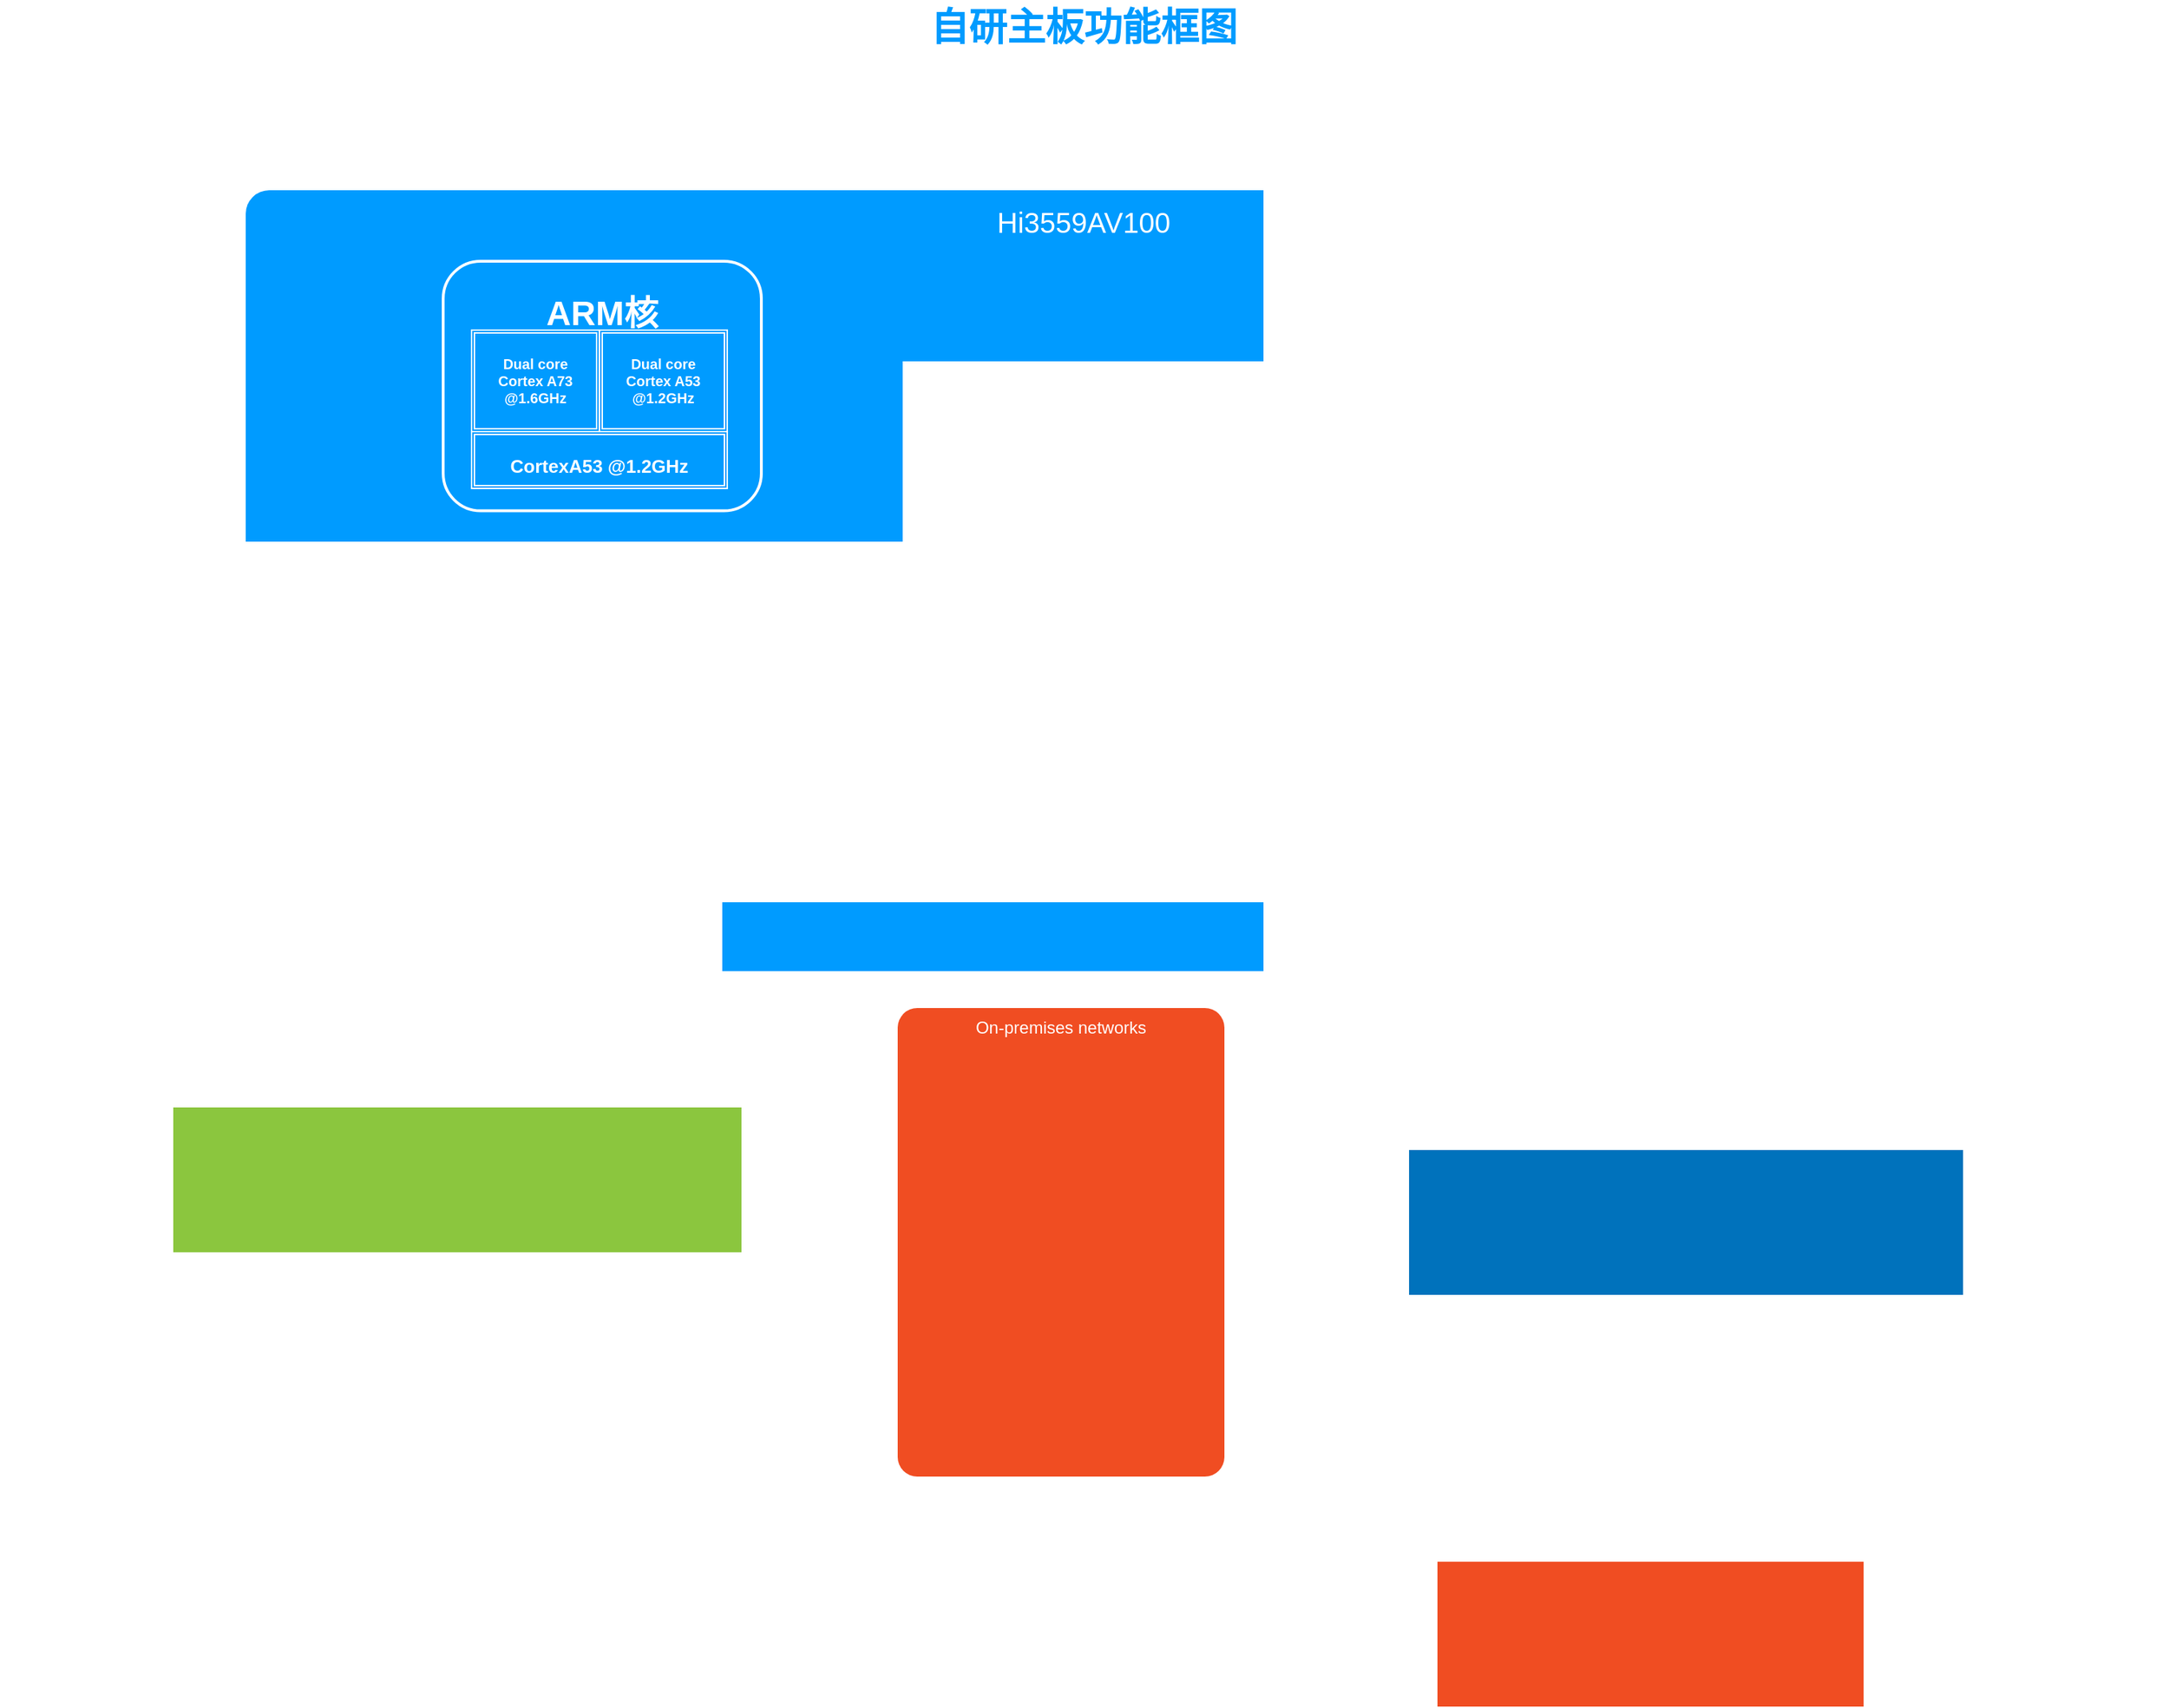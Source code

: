 <mxfile version="13.1.2" type="github">
  <diagram name="Page-1" id="7a6c530e-6e37-e111-ec74-82921da8cc10">
    <mxGraphModel dx="1673" dy="896" grid="1" gridSize="10" guides="1" tooltips="1" connect="1" arrows="1" fold="1" page="1" pageScale="1.5" pageWidth="1169" pageHeight="826" background="none" math="0" shadow="0">
      <root>
        <mxCell id="0" style=";html=1;" />
        <mxCell id="1" style=";html=1;" parent="0" />
        <mxCell id="23046e2b9bb16c14-116" value="Hi3559AV100" style="whiteSpace=wrap;html=1;rounded=1;shadow=0;strokeColor=none;strokeWidth=2;fillColor=#009BFF;fontSize=20;fontColor=#FFFFFF;align=center;arcSize=3;verticalAlign=top;spacingTop=4;" parent="1" vertex="1">
          <mxGeometry x="291" y="154" width="1180" height="550" as="geometry" />
        </mxCell>
        <mxCell id="23046e2b9bb16c14-28" value="On-premises networks" style="rounded=1;whiteSpace=wrap;html=1;shadow=0;strokeWidth=2;fillColor=#F04D22;fontSize=12;fontColor=#FFFFFF;align=center;strokeColor=none;arcSize=6;verticalAlign=top;" parent="1" vertex="1">
          <mxGeometry x="750" y="730" width="230" height="330" as="geometry" />
        </mxCell>
        <mxCell id="23046e2b9bb16c14-50" value="&lt;h1&gt;&lt;b style=&quot;color: rgb(255 , 255 , 255)&quot;&gt;ARM核&lt;/b&gt;&lt;/h1&gt;" style="rounded=1;whiteSpace=wrap;html=1;shadow=0;strokeWidth=2;fillColor=none;fontSize=12;fontColor=#000000;align=center;strokeColor=#FFFFFF;verticalAlign=top;" parent="1" vertex="1">
          <mxGeometry x="430" y="204" width="224" height="175.75" as="geometry" />
        </mxCell>
        <mxCell id="23046e2b9bb16c14-84" value="" style="rounded=0;whiteSpace=wrap;html=1;shadow=0;strokeWidth=2;fillColor=#F04D22;fontSize=12;fontColor=#FFFFFF;align=center;strokeColor=none;arcSize=6;verticalAlign=top;" parent="1" vertex="1">
          <mxGeometry x="1130" y="1120" width="300" height="102" as="geometry" />
        </mxCell>
        <mxCell id="23046e2b9bb16c14-85" value="" style="rounded=0;whiteSpace=wrap;html=1;shadow=0;strokeWidth=2;fillColor=#8BC63E;fontSize=12;fontColor=#FFFFFF;align=center;strokeColor=none;arcSize=6;verticalAlign=top;" parent="1" vertex="1">
          <mxGeometry x="240" y="800" width="400" height="102" as="geometry" />
        </mxCell>
        <mxCell id="23046e2b9bb16c14-86" value="" style="rounded=0;whiteSpace=wrap;html=1;shadow=0;strokeWidth=2;fillColor=#0072BC;fontSize=12;fontColor=#FFFFFF;align=center;strokeColor=none;arcSize=3;verticalAlign=top;" parent="1" vertex="1">
          <mxGeometry x="1110" y="830" width="390" height="102" as="geometry" />
        </mxCell>
        <mxCell id="23046e2b9bb16c14-114" value="自研主板功能框图" style="text;html=1;strokeColor=none;fillColor=none;align=center;verticalAlign=middle;whiteSpace=wrap;rounded=0;shadow=0;fontSize=27;fontColor=#009BFF;fontStyle=1" parent="1" vertex="1">
          <mxGeometry x="118" y="20" width="1526" height="40" as="geometry" />
        </mxCell>
        <mxCell id="d0uxPwlX2UspknhCcL_q-5" value="&lt;div style=&quot;font-size: 10px&quot;&gt;&lt;font style=&quot;font-size: 10px&quot;&gt;Dual core&lt;/font&gt;&lt;/div&gt;&lt;div style=&quot;font-size: 10px&quot;&gt;&lt;font style=&quot;font-size: 10px&quot;&gt;Cortex A73&lt;/font&gt;&lt;/div&gt;&lt;div style=&quot;font-size: 10px&quot;&gt;&lt;font style=&quot;font-size: 10px&quot;&gt;@1.6GHz&lt;/font&gt;&lt;/div&gt;" style="shape=ext;double=1;rounded=1;whiteSpace=wrap;html=1;fillColor=none;fontSize=27;fontColor=#FFFFFF;labelBackgroundColor=none;strokeColor=#FFFFFF;arcSize=0;fontStyle=1" vertex="1" parent="1">
          <mxGeometry x="450" y="252.5" width="90" height="71.5" as="geometry" />
        </mxCell>
        <mxCell id="d0uxPwlX2UspknhCcL_q-6" value="&lt;div style=&quot;font-size: 10px&quot;&gt;&lt;font style=&quot;font-size: 10px&quot;&gt;Dual core&lt;/font&gt;&lt;/div&gt;&lt;div style=&quot;font-size: 10px&quot;&gt;&lt;font style=&quot;font-size: 10px&quot;&gt;Cortex A53&lt;/font&gt;&lt;/div&gt;&lt;div style=&quot;font-size: 10px&quot;&gt;&lt;font style=&quot;font-size: 10px&quot;&gt;@1.2GHz&lt;/font&gt;&lt;/div&gt;" style="shape=ext;double=1;rounded=1;whiteSpace=wrap;html=1;fillColor=none;fontSize=27;fontColor=#FFFFFF;labelBackgroundColor=none;strokeColor=#FFFFFF;arcSize=0;fontStyle=1" vertex="1" parent="1">
          <mxGeometry x="540" y="252.5" width="90" height="71.5" as="geometry" />
        </mxCell>
        <mxCell id="d0uxPwlX2UspknhCcL_q-7" value="&lt;div&gt;&lt;font style=&quot;font-size: 13px&quot;&gt;CortexA53 @1.2GHz&lt;/font&gt;&lt;/div&gt;" style="shape=ext;double=1;rounded=1;whiteSpace=wrap;html=1;fillColor=none;fontSize=27;fontColor=#FFFFFF;labelBackgroundColor=none;strokeColor=#FFFFFF;arcSize=0;fontStyle=1" vertex="1" parent="1">
          <mxGeometry x="450" y="324" width="180" height="40" as="geometry" />
        </mxCell>
      </root>
    </mxGraphModel>
  </diagram>
</mxfile>
